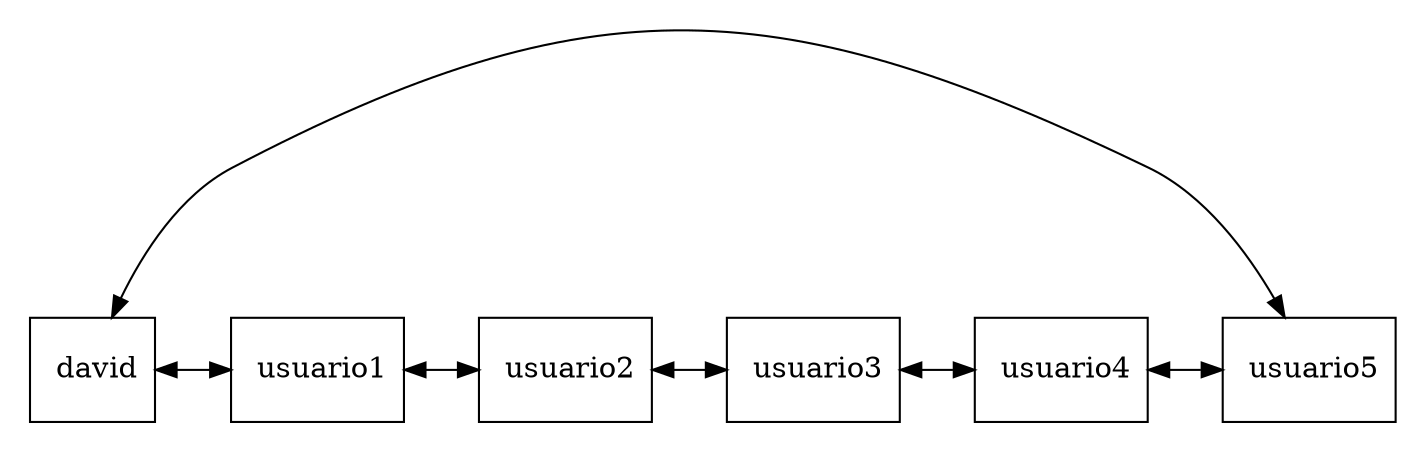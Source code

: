 digraph G {
node[shape = box,width=0.7,height=0.7,fillcolor="white" color="black"  ]
graph [ nodesep="0.5"]
graph [pad="0.2", nodesep="0.5", ranksep="2"]
Nodo1[label=" david"]
Nodo2[label=" usuario1"]
Nodo3[label=" usuario2"]
Nodo4[label=" usuario3"]
Nodo5[label=" usuario4"]
Nodo6[label=" usuario5"]
edge[ dir="both"]; 
{rank = same;
Nodo1->Nodo2->Nodo3->Nodo4->Nodo5->Nodo6->Nodo1

}
 edge[dir="forward"]; 

}